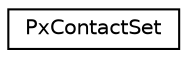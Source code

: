 digraph "Graphical Class Hierarchy"
{
  edge [fontname="Helvetica",fontsize="10",labelfontname="Helvetica",labelfontsize="10"];
  node [fontname="Helvetica",fontsize="10",shape=record];
  rankdir="LR";
  Node0 [label="PxContactSet",height=0.2,width=0.4,color="black", fillcolor="white", style="filled",URL="$classPxContactSet.html",tooltip="An array of contact points, as passed to contact modification. "];
}
